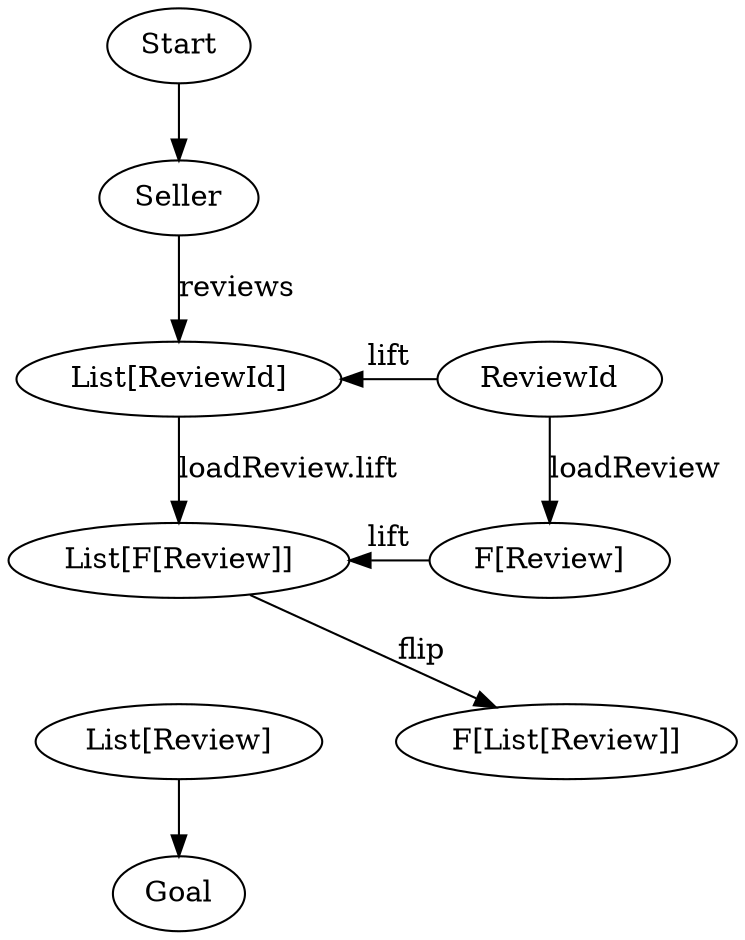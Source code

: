 digraph {
    Start[class="extremity"]
    Goal[class="extremity"]

    Seller[group="middle" class="start,disabled"]
    ListUUID[label="List[ReviewId]" group="middle" class="disabled"]
    ListFReview[label="List[F[Review]]" group="middle" class="disabled"]
    FListReview[label="F[List[Review]]" group="lower"]
    ListReview[label="List[Review]" group="middle" class="goal"]

    UUID[label="ReviewId" group="lower" class="disabled"]
    FReview[label="F[Review]" group="lower" class="disabled"]

    {
        rank=same
        ListUUID -> UUID[class="required,disabled" label="lift" dir="back"]
    }

    {
        rank=same
        ListFReview -> FReview[class="required,disabled" label="lift" dir="back"]
    }

    {
        rank=same
        ListReview -> FListReview[style="invis"]
    }

    Start -> Seller[class="start,disabled"]
    ListReview -> Goal[class="goal"]
    UUID -> FReview[label="loadReview" class="required,disabled"]
    Seller -> ListUUID[label="reviews" class="disabled"]
    ListUUID -> ListFReview[label="loadReview.lift" class="disabled"]
    ListFReview -> ListReview[style="invis" style="invis"]
    ListFReview -> FListReview[label="flip" class="disabled"]
}
